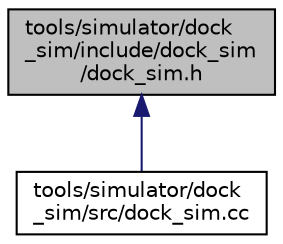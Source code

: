 digraph "tools/simulator/dock_sim/include/dock_sim/dock_sim.h"
{
 // LATEX_PDF_SIZE
  edge [fontname="Helvetica",fontsize="10",labelfontname="Helvetica",labelfontsize="10"];
  node [fontname="Helvetica",fontsize="10",shape=record];
  Node1 [label="tools/simulator/dock\l_sim/include/dock_sim\l/dock_sim.h",height=0.2,width=0.4,color="black", fillcolor="grey75", style="filled", fontcolor="black",tooltip=" "];
  Node1 -> Node2 [dir="back",color="midnightblue",fontsize="10",style="solid",fontname="Helvetica"];
  Node2 [label="tools/simulator/dock\l_sim/src/dock_sim.cc",height=0.2,width=0.4,color="black", fillcolor="white", style="filled",URL="$dock__sim_8cc.html",tooltip=" "];
}
